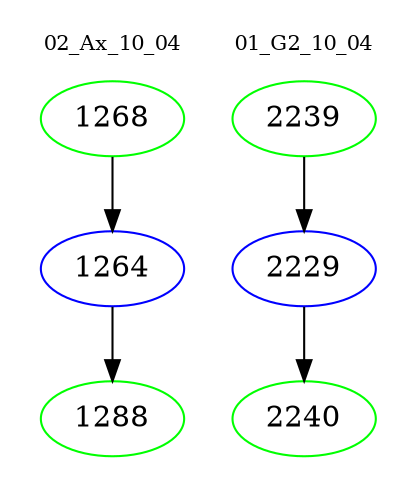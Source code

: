 digraph{
subgraph cluster_0 {
color = white
label = "02_Ax_10_04";
fontsize=10;
T0_1268 [label="1268", color="green"]
T0_1268 -> T0_1264 [color="black"]
T0_1264 [label="1264", color="blue"]
T0_1264 -> T0_1288 [color="black"]
T0_1288 [label="1288", color="green"]
}
subgraph cluster_1 {
color = white
label = "01_G2_10_04";
fontsize=10;
T1_2239 [label="2239", color="green"]
T1_2239 -> T1_2229 [color="black"]
T1_2229 [label="2229", color="blue"]
T1_2229 -> T1_2240 [color="black"]
T1_2240 [label="2240", color="green"]
}
}
